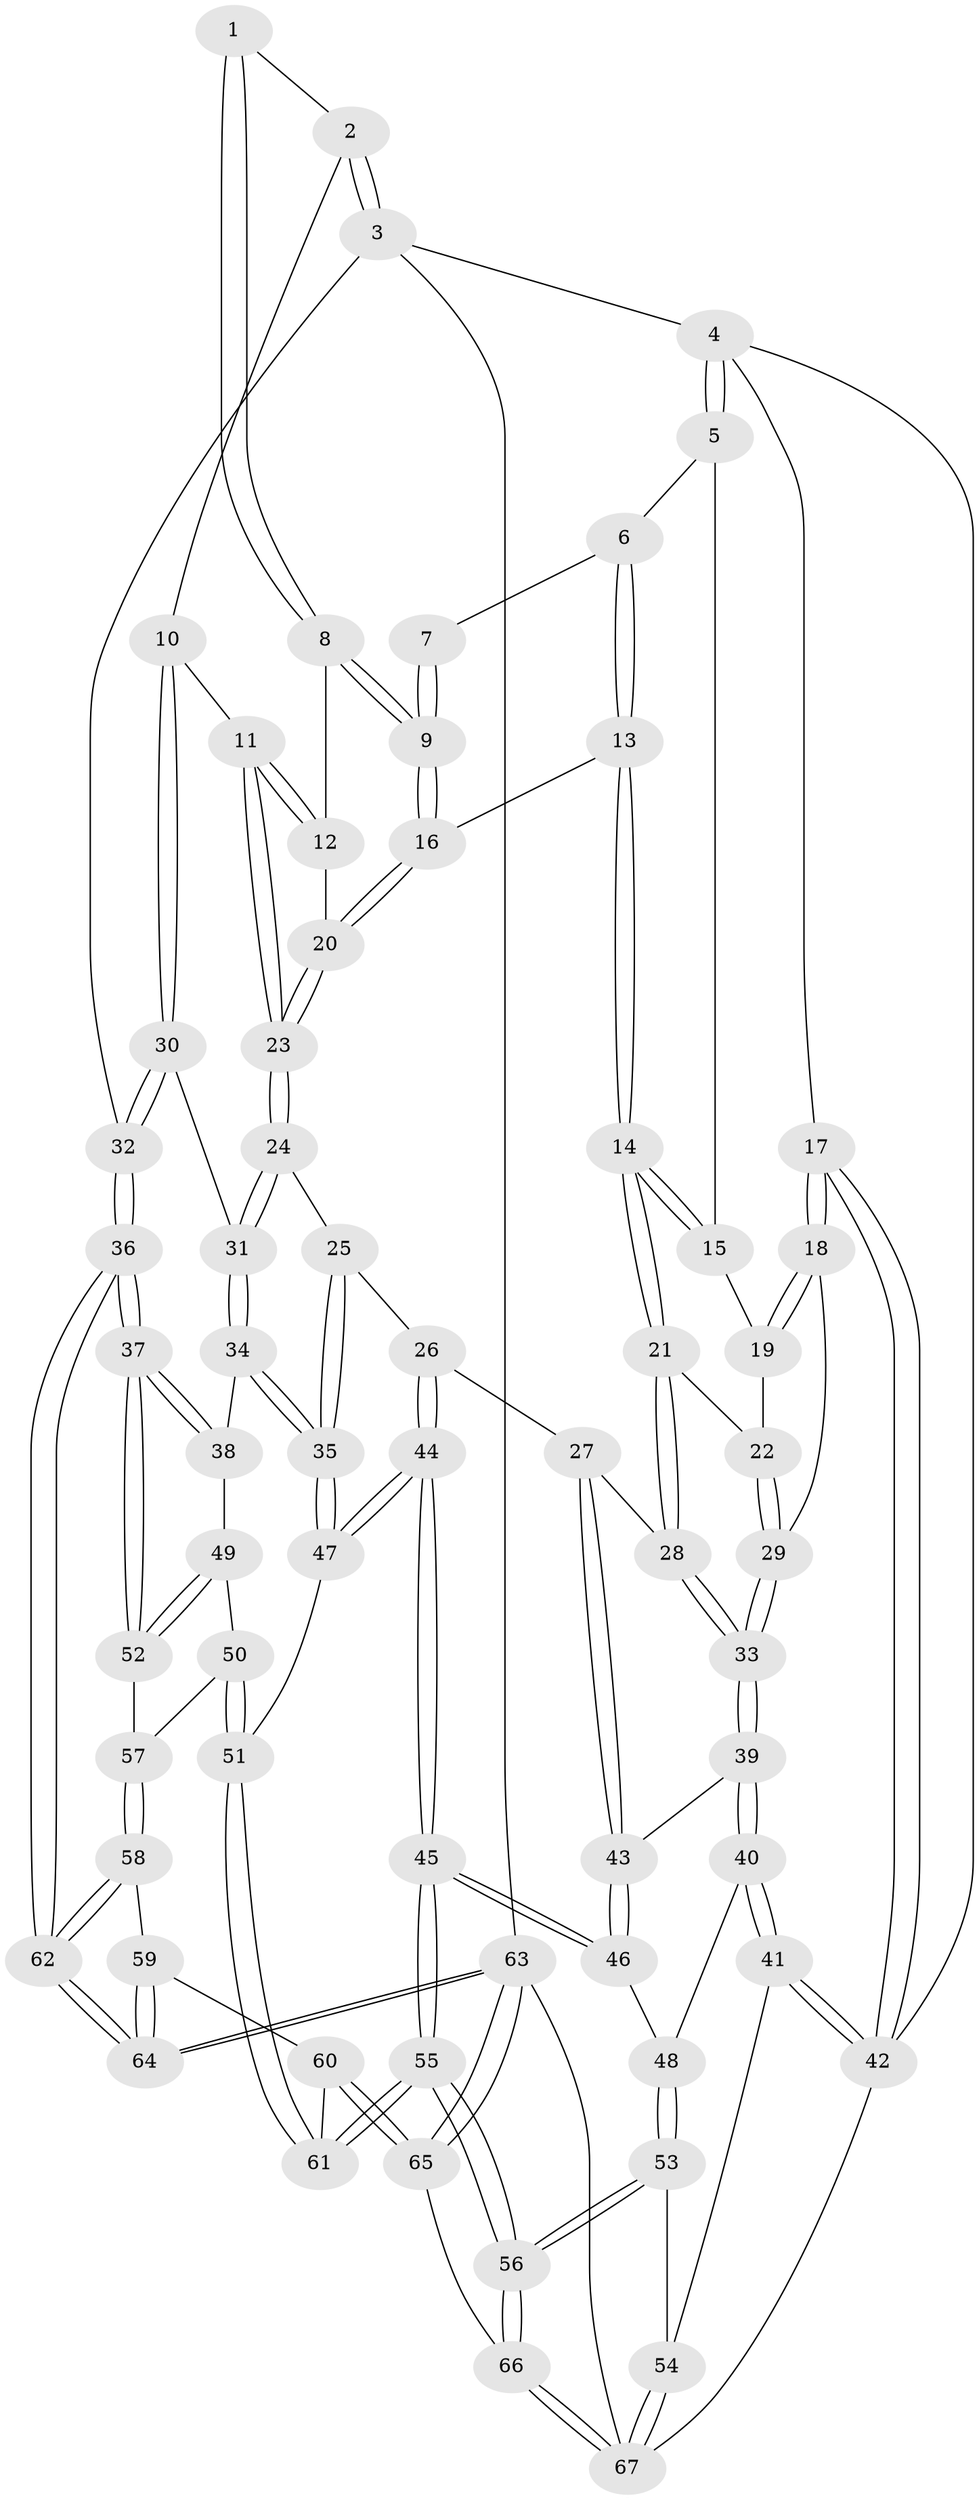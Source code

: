 // Generated by graph-tools (version 1.1) at 2025/03/03/09/25 03:03:25]
// undirected, 67 vertices, 164 edges
graph export_dot {
graph [start="1"]
  node [color=gray90,style=filled];
  1 [pos="+0.9089060292150742+0"];
  2 [pos="+0.9435126792533387+0"];
  3 [pos="+1+0"];
  4 [pos="+0+0"];
  5 [pos="+0.26779694581882807+0"];
  6 [pos="+0.387971316112707+0"];
  7 [pos="+0.5675643081572834+0"];
  8 [pos="+0.7432409716786029+0.09996095576603663"];
  9 [pos="+0.6270121437312774+0.07638871397949276"];
  10 [pos="+0.864490821630864+0.2306148567475693"];
  11 [pos="+0.8500023661431615+0.22861541203824243"];
  12 [pos="+0.7472106051709817+0.10735799795614474"];
  13 [pos="+0.42513356270467845+0.16056476168164782"];
  14 [pos="+0.36234800090649316+0.2612182470200403"];
  15 [pos="+0.21780509919862825+0.026373496576987003"];
  16 [pos="+0.6008712690191086+0.1825060089072374"];
  17 [pos="+0+0.24801284393346887"];
  18 [pos="+0+0.2644653086864339"];
  19 [pos="+0.16054201688037448+0.16622377199904756"];
  20 [pos="+0.6238495702732669+0.2185238035831714"];
  21 [pos="+0.3531705713935574+0.282741024598209"];
  22 [pos="+0.267422201064016+0.2315800470620034"];
  23 [pos="+0.6503968474539523+0.27109856491739576"];
  24 [pos="+0.6341805683560685+0.30983274712165876"];
  25 [pos="+0.6054327684033558+0.33751551014136816"];
  26 [pos="+0.43585779563114607+0.3733726471926874"];
  27 [pos="+0.399496785787249+0.35653582733830413"];
  28 [pos="+0.35414302798647945+0.3019421193681122"];
  29 [pos="+0.04901659054373977+0.331919192021903"];
  30 [pos="+0.9535102082040137+0.3075852719691424"];
  31 [pos="+0.7501629194433411+0.4177184147550038"];
  32 [pos="+1+0.4011505139501846"];
  33 [pos="+0.15207607024194258+0.3983679324124687"];
  34 [pos="+0.740245055974917+0.4977597090213557"];
  35 [pos="+0.6335012094389977+0.5085296400804958"];
  36 [pos="+1+0.5563512495707991"];
  37 [pos="+1+0.5599699996771865"];
  38 [pos="+0.7467651085500187+0.503153514055926"];
  39 [pos="+0.1582919513682188+0.4402400532107702"];
  40 [pos="+0.15416032523588094+0.50106036872102"];
  41 [pos="+0+0.7084499499152425"];
  42 [pos="+0+0.6962305367343711"];
  43 [pos="+0.32875516058031495+0.4949222726932134"];
  44 [pos="+0.5137106322303132+0.5824305421748519"];
  45 [pos="+0.465907914283317+0.661409124609024"];
  46 [pos="+0.32182481180010186+0.5667321591039706"];
  47 [pos="+0.5957983503752865+0.552923135914227"];
  48 [pos="+0.24560744229608342+0.5866078551225846"];
  49 [pos="+0.7376165481858652+0.608512212218062"];
  50 [pos="+0.716646040302851+0.6270432526883254"];
  51 [pos="+0.6954754525755662+0.6402614782519981"];
  52 [pos="+0.8244602914760405+0.6234681473163537"];
  53 [pos="+0.1806263408837858+0.7766731609356884"];
  54 [pos="+0.10590507709534513+0.7885538063751795"];
  55 [pos="+0.46600767152486355+0.7521617378505782"];
  56 [pos="+0.41226376316027447+0.8470736703690798"];
  57 [pos="+0.7870626834962868+0.6716250890361026"];
  58 [pos="+0.7469363974172367+0.7786000360079464"];
  59 [pos="+0.7437381319716881+0.7801731885328016"];
  60 [pos="+0.7369503467606289+0.7821427313036418"];
  61 [pos="+0.6881465385746189+0.7486076224341605"];
  62 [pos="+1+0.6924247783868391"];
  63 [pos="+1+1"];
  64 [pos="+1+1"];
  65 [pos="+0.6867168383232091+1"];
  66 [pos="+0.466133948844732+1"];
  67 [pos="+0.1215124780134454+1"];
  1 -- 2;
  1 -- 8;
  1 -- 8;
  2 -- 3;
  2 -- 3;
  2 -- 10;
  3 -- 4;
  3 -- 32;
  3 -- 63;
  4 -- 5;
  4 -- 5;
  4 -- 17;
  4 -- 42;
  5 -- 6;
  5 -- 15;
  6 -- 7;
  6 -- 13;
  6 -- 13;
  7 -- 9;
  7 -- 9;
  8 -- 9;
  8 -- 9;
  8 -- 12;
  9 -- 16;
  9 -- 16;
  10 -- 11;
  10 -- 30;
  10 -- 30;
  11 -- 12;
  11 -- 12;
  11 -- 23;
  11 -- 23;
  12 -- 20;
  13 -- 14;
  13 -- 14;
  13 -- 16;
  14 -- 15;
  14 -- 15;
  14 -- 21;
  14 -- 21;
  15 -- 19;
  16 -- 20;
  16 -- 20;
  17 -- 18;
  17 -- 18;
  17 -- 42;
  17 -- 42;
  18 -- 19;
  18 -- 19;
  18 -- 29;
  19 -- 22;
  20 -- 23;
  20 -- 23;
  21 -- 22;
  21 -- 28;
  21 -- 28;
  22 -- 29;
  22 -- 29;
  23 -- 24;
  23 -- 24;
  24 -- 25;
  24 -- 31;
  24 -- 31;
  25 -- 26;
  25 -- 35;
  25 -- 35;
  26 -- 27;
  26 -- 44;
  26 -- 44;
  27 -- 28;
  27 -- 43;
  27 -- 43;
  28 -- 33;
  28 -- 33;
  29 -- 33;
  29 -- 33;
  30 -- 31;
  30 -- 32;
  30 -- 32;
  31 -- 34;
  31 -- 34;
  32 -- 36;
  32 -- 36;
  33 -- 39;
  33 -- 39;
  34 -- 35;
  34 -- 35;
  34 -- 38;
  35 -- 47;
  35 -- 47;
  36 -- 37;
  36 -- 37;
  36 -- 62;
  36 -- 62;
  37 -- 38;
  37 -- 38;
  37 -- 52;
  37 -- 52;
  38 -- 49;
  39 -- 40;
  39 -- 40;
  39 -- 43;
  40 -- 41;
  40 -- 41;
  40 -- 48;
  41 -- 42;
  41 -- 42;
  41 -- 54;
  42 -- 67;
  43 -- 46;
  43 -- 46;
  44 -- 45;
  44 -- 45;
  44 -- 47;
  44 -- 47;
  45 -- 46;
  45 -- 46;
  45 -- 55;
  45 -- 55;
  46 -- 48;
  47 -- 51;
  48 -- 53;
  48 -- 53;
  49 -- 50;
  49 -- 52;
  49 -- 52;
  50 -- 51;
  50 -- 51;
  50 -- 57;
  51 -- 61;
  51 -- 61;
  52 -- 57;
  53 -- 54;
  53 -- 56;
  53 -- 56;
  54 -- 67;
  54 -- 67;
  55 -- 56;
  55 -- 56;
  55 -- 61;
  55 -- 61;
  56 -- 66;
  56 -- 66;
  57 -- 58;
  57 -- 58;
  58 -- 59;
  58 -- 62;
  58 -- 62;
  59 -- 60;
  59 -- 64;
  59 -- 64;
  60 -- 61;
  60 -- 65;
  60 -- 65;
  62 -- 64;
  62 -- 64;
  63 -- 64;
  63 -- 64;
  63 -- 65;
  63 -- 65;
  63 -- 67;
  65 -- 66;
  66 -- 67;
  66 -- 67;
}
